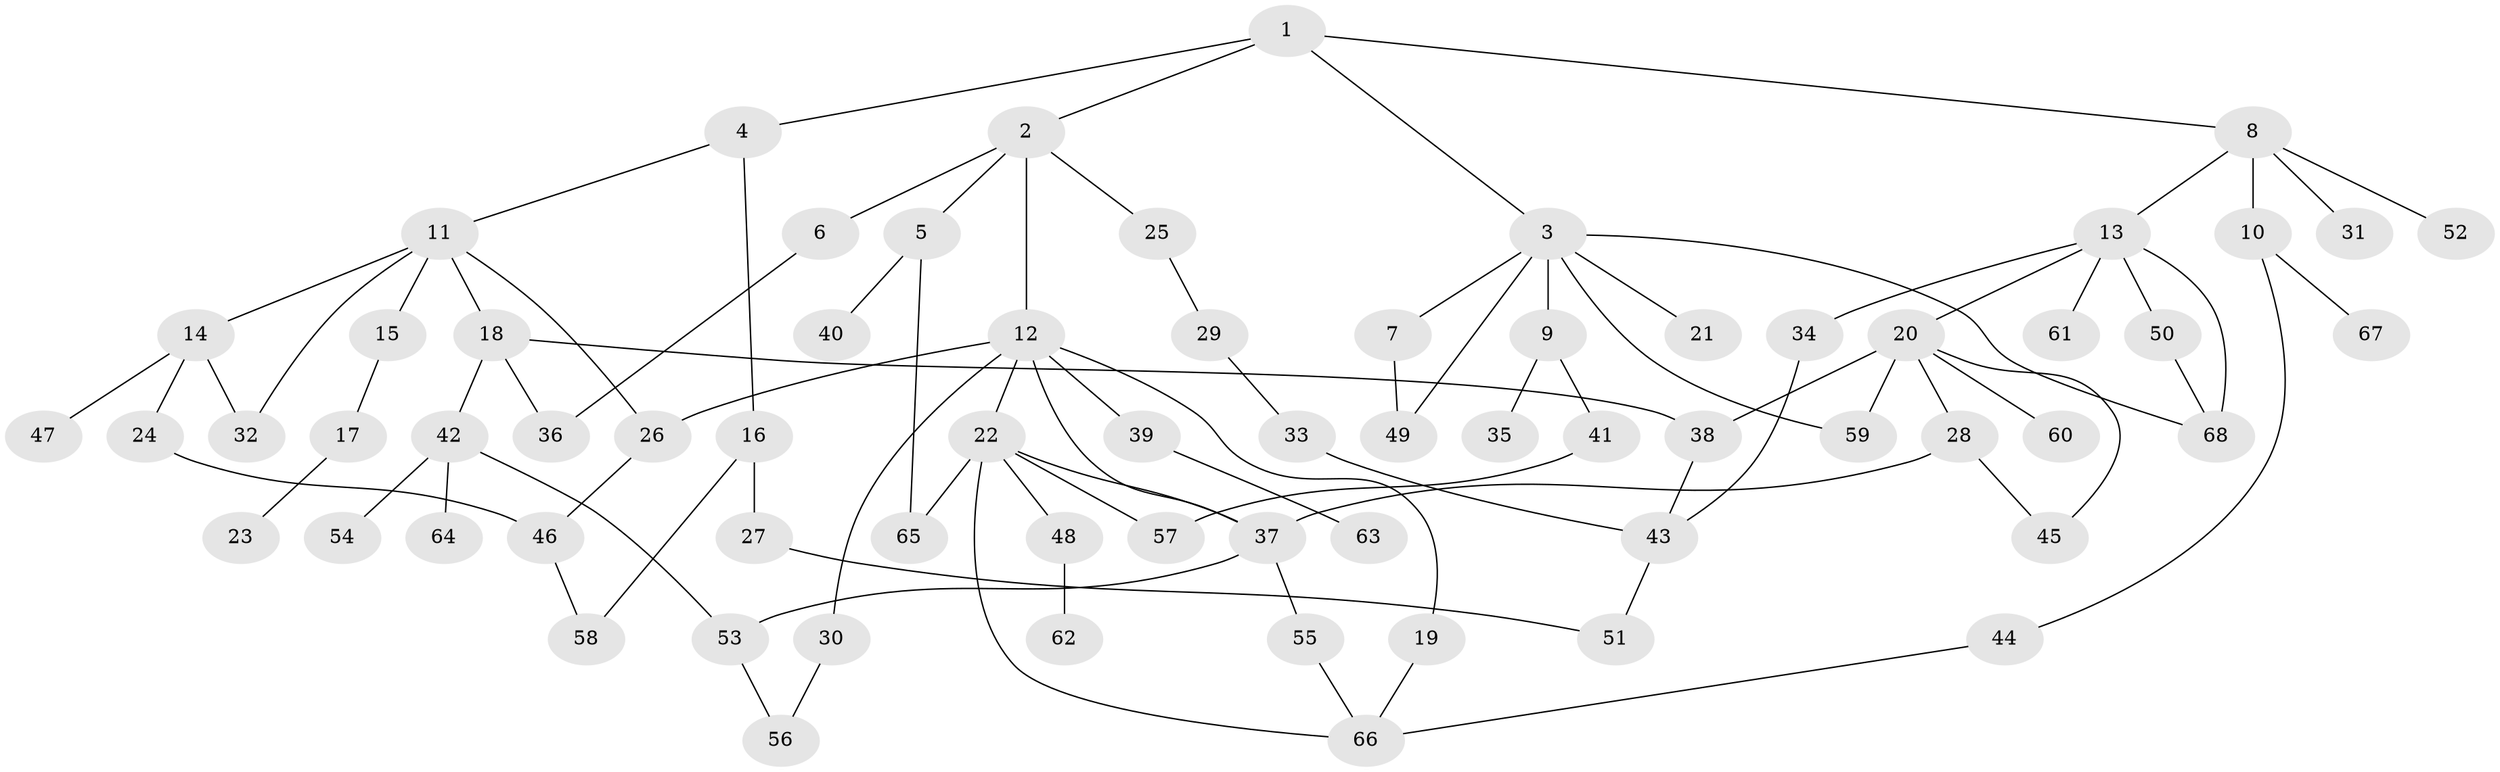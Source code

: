 // Generated by graph-tools (version 1.1) at 2025/49/03/09/25 03:49:16]
// undirected, 68 vertices, 90 edges
graph export_dot {
graph [start="1"]
  node [color=gray90,style=filled];
  1;
  2;
  3;
  4;
  5;
  6;
  7;
  8;
  9;
  10;
  11;
  12;
  13;
  14;
  15;
  16;
  17;
  18;
  19;
  20;
  21;
  22;
  23;
  24;
  25;
  26;
  27;
  28;
  29;
  30;
  31;
  32;
  33;
  34;
  35;
  36;
  37;
  38;
  39;
  40;
  41;
  42;
  43;
  44;
  45;
  46;
  47;
  48;
  49;
  50;
  51;
  52;
  53;
  54;
  55;
  56;
  57;
  58;
  59;
  60;
  61;
  62;
  63;
  64;
  65;
  66;
  67;
  68;
  1 -- 2;
  1 -- 3;
  1 -- 4;
  1 -- 8;
  2 -- 5;
  2 -- 6;
  2 -- 12;
  2 -- 25;
  3 -- 7;
  3 -- 9;
  3 -- 21;
  3 -- 49;
  3 -- 68;
  3 -- 59;
  4 -- 11;
  4 -- 16;
  5 -- 40;
  5 -- 65;
  6 -- 36;
  7 -- 49;
  8 -- 10;
  8 -- 13;
  8 -- 31;
  8 -- 52;
  9 -- 35;
  9 -- 41;
  10 -- 44;
  10 -- 67;
  11 -- 14;
  11 -- 15;
  11 -- 18;
  11 -- 32;
  11 -- 26;
  12 -- 19;
  12 -- 22;
  12 -- 26;
  12 -- 30;
  12 -- 39;
  12 -- 37;
  13 -- 20;
  13 -- 34;
  13 -- 50;
  13 -- 61;
  13 -- 68;
  14 -- 24;
  14 -- 32;
  14 -- 47;
  15 -- 17;
  16 -- 27;
  16 -- 58;
  17 -- 23;
  18 -- 42;
  18 -- 38;
  18 -- 36;
  19 -- 66;
  20 -- 28;
  20 -- 38;
  20 -- 45;
  20 -- 59;
  20 -- 60;
  22 -- 48;
  22 -- 57;
  22 -- 66;
  22 -- 65;
  22 -- 37;
  24 -- 46;
  25 -- 29;
  26 -- 46;
  27 -- 51;
  28 -- 37;
  28 -- 45;
  29 -- 33;
  30 -- 56;
  33 -- 43;
  34 -- 43;
  37 -- 55;
  37 -- 53;
  38 -- 43;
  39 -- 63;
  41 -- 57;
  42 -- 53;
  42 -- 54;
  42 -- 64;
  43 -- 51;
  44 -- 66;
  46 -- 58;
  48 -- 62;
  50 -- 68;
  53 -- 56;
  55 -- 66;
}

